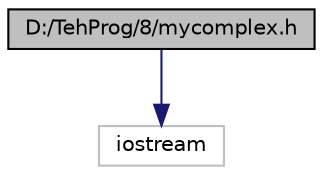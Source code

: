 digraph "D:/TehProg/8/mycomplex.h"
{
 // LATEX_PDF_SIZE
  edge [fontname="Helvetica",fontsize="10",labelfontname="Helvetica",labelfontsize="10"];
  node [fontname="Helvetica",fontsize="10",shape=record];
  Node1 [label="D:/TehProg/8/mycomplex.h",height=0.2,width=0.4,color="black", fillcolor="grey75", style="filled", fontcolor="black",tooltip="Заголовочный файл класса Complex."];
  Node1 -> Node2 [color="midnightblue",fontsize="10",style="solid",fontname="Helvetica"];
  Node2 [label="iostream",height=0.2,width=0.4,color="grey75", fillcolor="white", style="filled",tooltip=" "];
}
